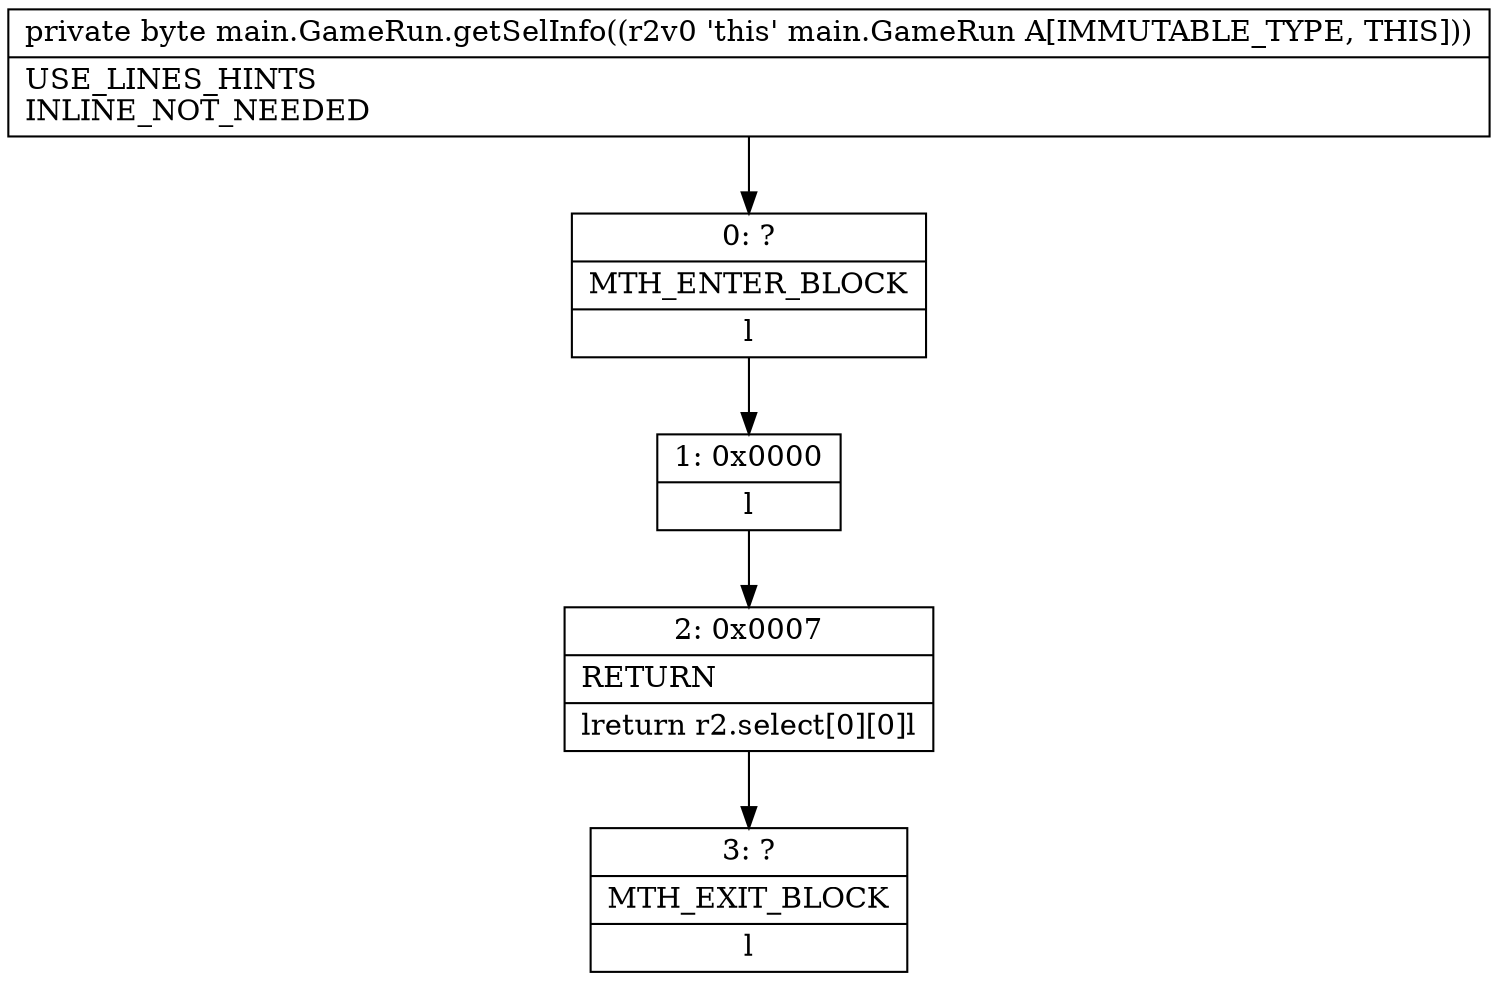 digraph "CFG formain.GameRun.getSelInfo()B" {
Node_0 [shape=record,label="{0\:\ ?|MTH_ENTER_BLOCK\l|l}"];
Node_1 [shape=record,label="{1\:\ 0x0000|l}"];
Node_2 [shape=record,label="{2\:\ 0x0007|RETURN\l|lreturn r2.select[0][0]l}"];
Node_3 [shape=record,label="{3\:\ ?|MTH_EXIT_BLOCK\l|l}"];
MethodNode[shape=record,label="{private byte main.GameRun.getSelInfo((r2v0 'this' main.GameRun A[IMMUTABLE_TYPE, THIS]))  | USE_LINES_HINTS\lINLINE_NOT_NEEDED\l}"];
MethodNode -> Node_0;
Node_0 -> Node_1;
Node_1 -> Node_2;
Node_2 -> Node_3;
}


